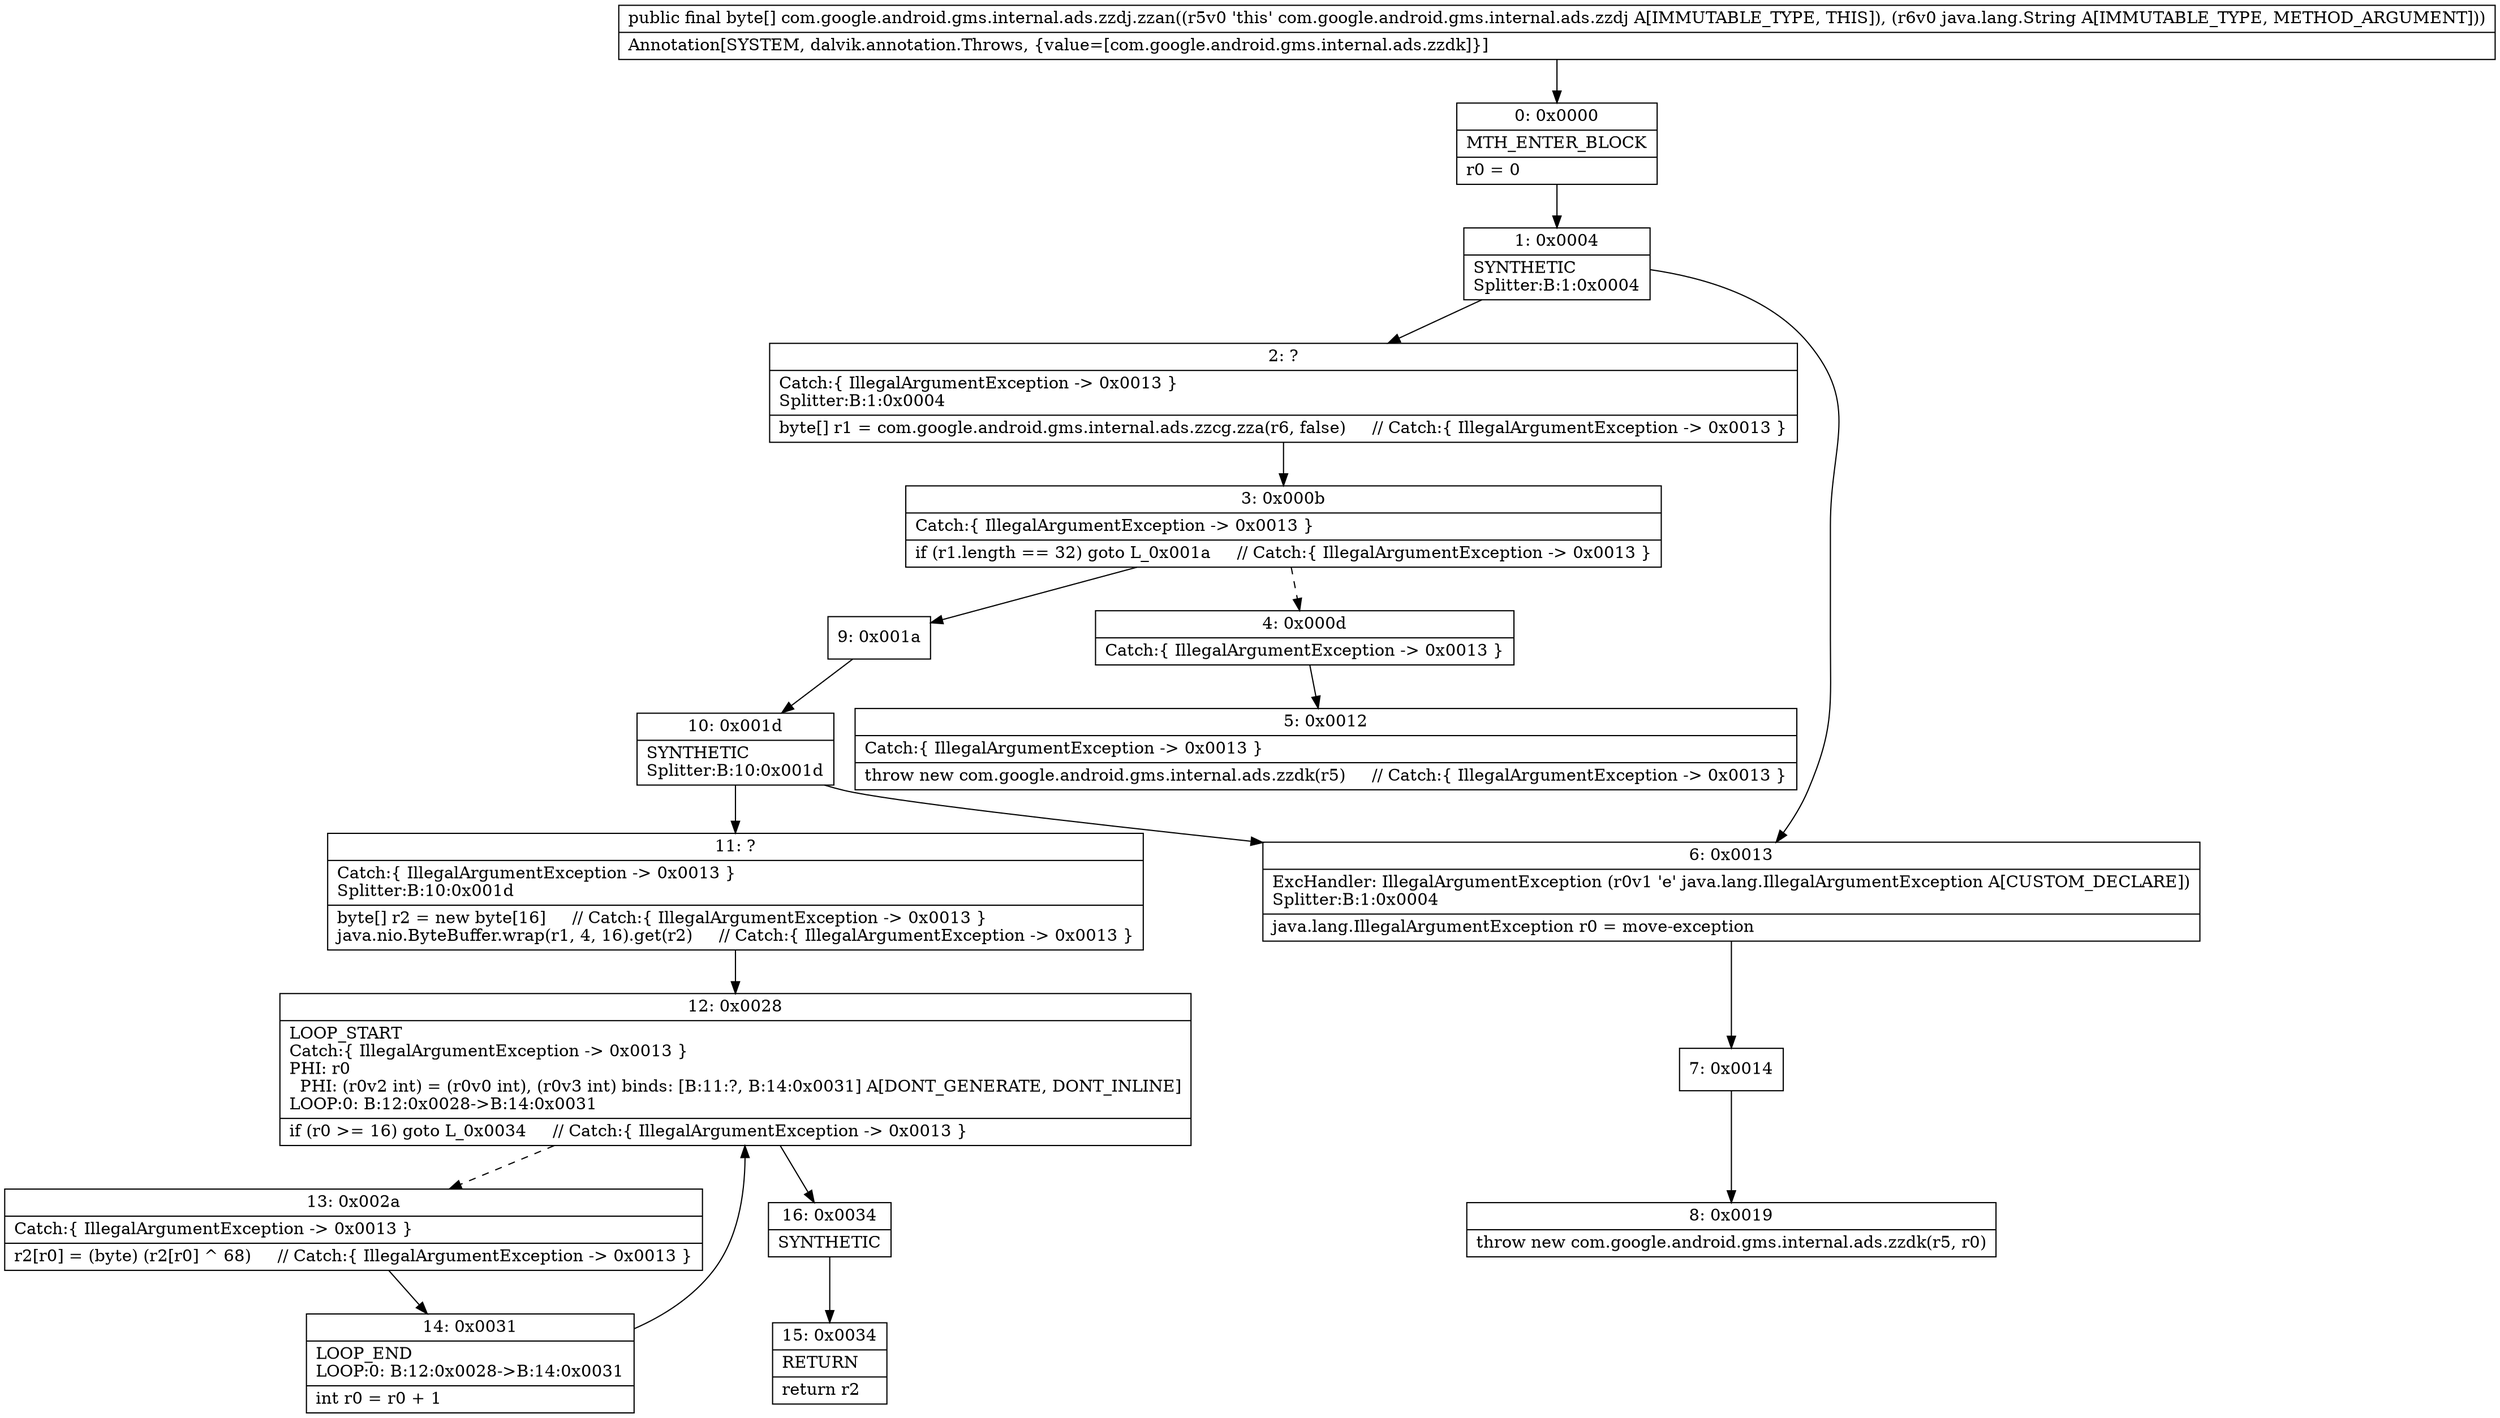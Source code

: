 digraph "CFG forcom.google.android.gms.internal.ads.zzdj.zzan(Ljava\/lang\/String;)[B" {
Node_0 [shape=record,label="{0\:\ 0x0000|MTH_ENTER_BLOCK\l|r0 = 0\l}"];
Node_1 [shape=record,label="{1\:\ 0x0004|SYNTHETIC\lSplitter:B:1:0x0004\l}"];
Node_2 [shape=record,label="{2\:\ ?|Catch:\{ IllegalArgumentException \-\> 0x0013 \}\lSplitter:B:1:0x0004\l|byte[] r1 = com.google.android.gms.internal.ads.zzcg.zza(r6, false)     \/\/ Catch:\{ IllegalArgumentException \-\> 0x0013 \}\l}"];
Node_3 [shape=record,label="{3\:\ 0x000b|Catch:\{ IllegalArgumentException \-\> 0x0013 \}\l|if (r1.length == 32) goto L_0x001a     \/\/ Catch:\{ IllegalArgumentException \-\> 0x0013 \}\l}"];
Node_4 [shape=record,label="{4\:\ 0x000d|Catch:\{ IllegalArgumentException \-\> 0x0013 \}\l}"];
Node_5 [shape=record,label="{5\:\ 0x0012|Catch:\{ IllegalArgumentException \-\> 0x0013 \}\l|throw new com.google.android.gms.internal.ads.zzdk(r5)     \/\/ Catch:\{ IllegalArgumentException \-\> 0x0013 \}\l}"];
Node_6 [shape=record,label="{6\:\ 0x0013|ExcHandler: IllegalArgumentException (r0v1 'e' java.lang.IllegalArgumentException A[CUSTOM_DECLARE])\lSplitter:B:1:0x0004\l|java.lang.IllegalArgumentException r0 = move\-exception\l}"];
Node_7 [shape=record,label="{7\:\ 0x0014}"];
Node_8 [shape=record,label="{8\:\ 0x0019|throw new com.google.android.gms.internal.ads.zzdk(r5, r0)\l}"];
Node_9 [shape=record,label="{9\:\ 0x001a}"];
Node_10 [shape=record,label="{10\:\ 0x001d|SYNTHETIC\lSplitter:B:10:0x001d\l}"];
Node_11 [shape=record,label="{11\:\ ?|Catch:\{ IllegalArgumentException \-\> 0x0013 \}\lSplitter:B:10:0x001d\l|byte[] r2 = new byte[16]     \/\/ Catch:\{ IllegalArgumentException \-\> 0x0013 \}\ljava.nio.ByteBuffer.wrap(r1, 4, 16).get(r2)     \/\/ Catch:\{ IllegalArgumentException \-\> 0x0013 \}\l}"];
Node_12 [shape=record,label="{12\:\ 0x0028|LOOP_START\lCatch:\{ IllegalArgumentException \-\> 0x0013 \}\lPHI: r0 \l  PHI: (r0v2 int) = (r0v0 int), (r0v3 int) binds: [B:11:?, B:14:0x0031] A[DONT_GENERATE, DONT_INLINE]\lLOOP:0: B:12:0x0028\-\>B:14:0x0031\l|if (r0 \>= 16) goto L_0x0034     \/\/ Catch:\{ IllegalArgumentException \-\> 0x0013 \}\l}"];
Node_13 [shape=record,label="{13\:\ 0x002a|Catch:\{ IllegalArgumentException \-\> 0x0013 \}\l|r2[r0] = (byte) (r2[r0] ^ 68)     \/\/ Catch:\{ IllegalArgumentException \-\> 0x0013 \}\l}"];
Node_14 [shape=record,label="{14\:\ 0x0031|LOOP_END\lLOOP:0: B:12:0x0028\-\>B:14:0x0031\l|int r0 = r0 + 1\l}"];
Node_15 [shape=record,label="{15\:\ 0x0034|RETURN\l|return r2\l}"];
Node_16 [shape=record,label="{16\:\ 0x0034|SYNTHETIC\l}"];
MethodNode[shape=record,label="{public final byte[] com.google.android.gms.internal.ads.zzdj.zzan((r5v0 'this' com.google.android.gms.internal.ads.zzdj A[IMMUTABLE_TYPE, THIS]), (r6v0 java.lang.String A[IMMUTABLE_TYPE, METHOD_ARGUMENT]))  | Annotation[SYSTEM, dalvik.annotation.Throws, \{value=[com.google.android.gms.internal.ads.zzdk]\}]\l}"];
MethodNode -> Node_0;
Node_0 -> Node_1;
Node_1 -> Node_2;
Node_1 -> Node_6;
Node_2 -> Node_3;
Node_3 -> Node_4[style=dashed];
Node_3 -> Node_9;
Node_4 -> Node_5;
Node_6 -> Node_7;
Node_7 -> Node_8;
Node_9 -> Node_10;
Node_10 -> Node_11;
Node_10 -> Node_6;
Node_11 -> Node_12;
Node_12 -> Node_13[style=dashed];
Node_12 -> Node_16;
Node_13 -> Node_14;
Node_14 -> Node_12;
Node_16 -> Node_15;
}

